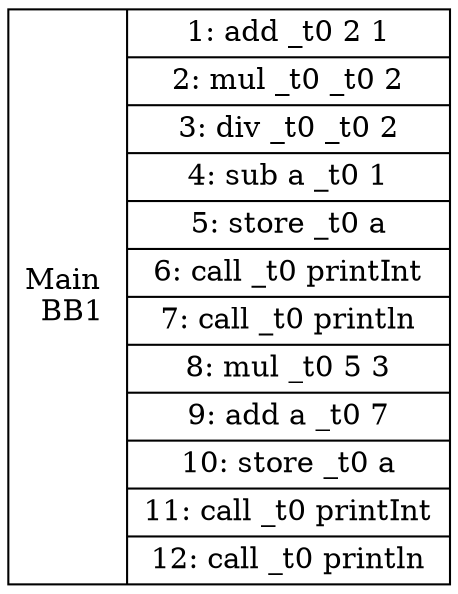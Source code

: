 digraph G {
bb1 [shape=record, label="<B> Main \n BB1 | {<entry>
	1: add _t0 2 1 
|	2: mul _t0 _t0 2 
|	3: div _t0 _t0 2 
|	4: sub a _t0 1 
|	5: store _t0 a 
|	6: call _t0 printInt 
|	7: call _t0 println 
|	8: mul _t0 5 3 
|	9: add a _t0 7 
|	10: store _t0 a 
|	11: call _t0 printInt 
|<exit>	12: call _t0 println 
}"];
}
